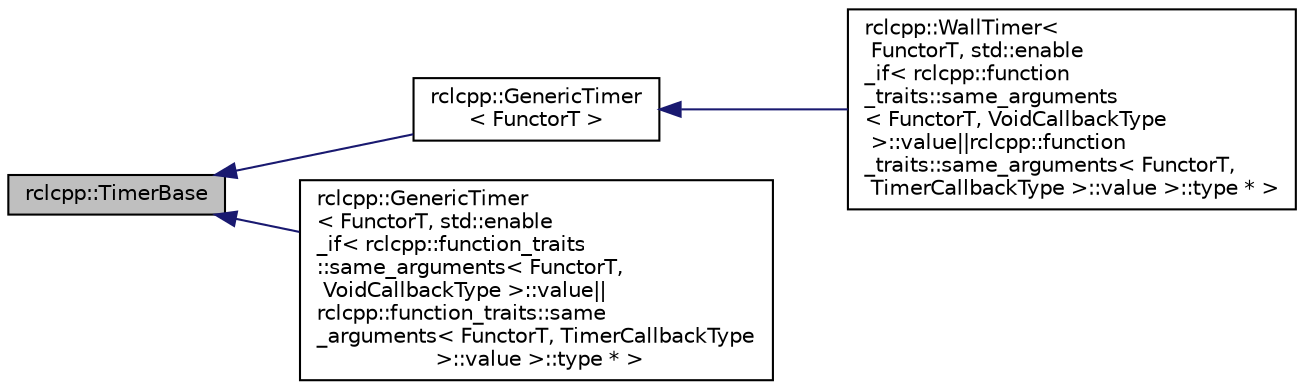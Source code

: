 digraph "rclcpp::TimerBase"
{
  edge [fontname="Helvetica",fontsize="10",labelfontname="Helvetica",labelfontsize="10"];
  node [fontname="Helvetica",fontsize="10",shape=record];
  rankdir="LR";
  Node0 [label="rclcpp::TimerBase",height=0.2,width=0.4,color="black", fillcolor="grey75", style="filled", fontcolor="black"];
  Node0 -> Node1 [dir="back",color="midnightblue",fontsize="10",style="solid",fontname="Helvetica"];
  Node1 [label="rclcpp::GenericTimer\l\< FunctorT \>",height=0.2,width=0.4,color="black", fillcolor="white", style="filled",URL="$classrclcpp_1_1GenericTimer.html"];
  Node1 -> Node2 [dir="back",color="midnightblue",fontsize="10",style="solid",fontname="Helvetica"];
  Node2 [label="rclcpp::WallTimer\<\l FunctorT, std::enable\l_if\< rclcpp::function\l_traits::same_arguments\l\< FunctorT, VoidCallbackType\l \>::value\|\|rclcpp::function\l_traits::same_arguments\< FunctorT,\l TimerCallbackType \>::value \>::type * \>",height=0.2,width=0.4,color="black", fillcolor="white", style="filled",URL="$classrclcpp_1_1WallTimer.html"];
  Node0 -> Node3 [dir="back",color="midnightblue",fontsize="10",style="solid",fontname="Helvetica"];
  Node3 [label="rclcpp::GenericTimer\l\< FunctorT, std::enable\l_if\< rclcpp::function_traits\l::same_arguments\< FunctorT,\l VoidCallbackType \>::value\|\|\lrclcpp::function_traits::same\l_arguments\< FunctorT, TimerCallbackType\l \>::value \>::type * \>",height=0.2,width=0.4,color="black", fillcolor="white", style="filled",URL="$classrclcpp_1_1GenericTimer.html",tooltip="Generic timer. Periodically executes a user-specified callback. "];
}
